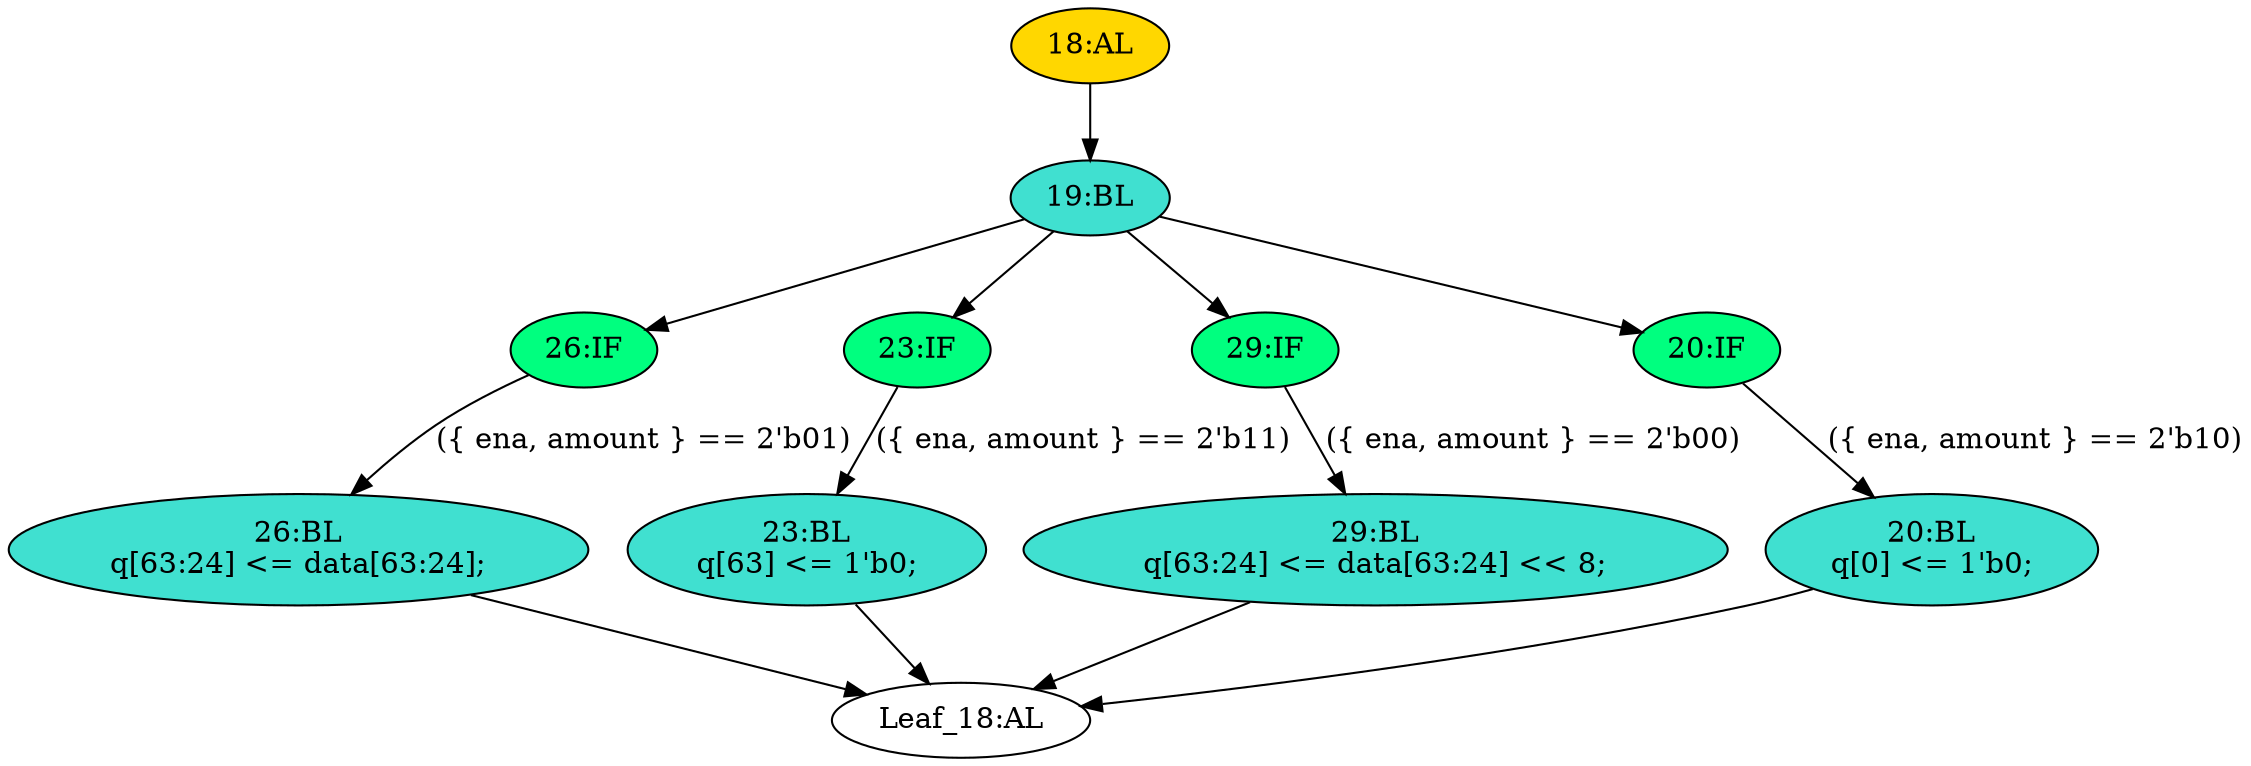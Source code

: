 strict digraph "compose( ,  )" {
	node [label="\N"];
	"20:BL"	[ast="<pyverilog.vparser.ast.Block object at 0x7f824ffe3890>",
		fillcolor=turquoise,
		label="20:BL
q[0] <= 1'b0;",
		statements="[<pyverilog.vparser.ast.NonblockingSubstitution object at 0x7f824ff8ecd0>]",
		style=filled,
		typ=Block];
	"Leaf_18:AL"	[def_var="['q']",
		label="Leaf_18:AL"];
	"20:BL" -> "Leaf_18:AL"	[cond="[]",
		lineno=None];
	"26:IF"	[ast="<pyverilog.vparser.ast.IfStatement object at 0x7f824ffe6ad0>",
		fillcolor=springgreen,
		label="26:IF",
		statements="[]",
		style=filled,
		typ=IfStatement];
	"26:BL"	[ast="<pyverilog.vparser.ast.Block object at 0x7f824ffe6290>",
		fillcolor=turquoise,
		label="26:BL
q[63:24] <= data[63:24];",
		statements="[<pyverilog.vparser.ast.NonblockingSubstitution object at 0x7f82517ff450>]",
		style=filled,
		typ=Block];
	"26:IF" -> "26:BL"	[cond="['ena', 'amount']",
		label="({ ena, amount } == 2'b01)",
		lineno=26];
	"18:AL"	[ast="<pyverilog.vparser.ast.Always object at 0x7f824fff71d0>",
		clk_sens=True,
		fillcolor=gold,
		label="18:AL",
		sens="['clk']",
		statements="[]",
		style=filled,
		typ=Always,
		use_var="['ena', 'amount', 'data']"];
	"19:BL"	[ast="<pyverilog.vparser.ast.Block object at 0x7f824ffe6650>",
		fillcolor=turquoise,
		label="19:BL",
		statements="[]",
		style=filled,
		typ=Block];
	"18:AL" -> "19:BL"	[cond="[]",
		lineno=None];
	"23:IF"	[ast="<pyverilog.vparser.ast.IfStatement object at 0x7f824fff1390>",
		fillcolor=springgreen,
		label="23:IF",
		statements="[]",
		style=filled,
		typ=IfStatement];
	"23:BL"	[ast="<pyverilog.vparser.ast.Block object at 0x7f824fffd6d0>",
		fillcolor=turquoise,
		label="23:BL
q[63] <= 1'b0;",
		statements="[<pyverilog.vparser.ast.NonblockingSubstitution object at 0x7f824fffdd10>]",
		style=filled,
		typ=Block];
	"23:IF" -> "23:BL"	[cond="['ena', 'amount']",
		label="({ ena, amount } == 2'b11)",
		lineno=23];
	"19:BL" -> "26:IF"	[cond="[]",
		lineno=None];
	"19:BL" -> "23:IF"	[cond="[]",
		lineno=None];
	"29:IF"	[ast="<pyverilog.vparser.ast.IfStatement object at 0x7f82502a0d10>",
		fillcolor=springgreen,
		label="29:IF",
		statements="[]",
		style=filled,
		typ=IfStatement];
	"19:BL" -> "29:IF"	[cond="[]",
		lineno=None];
	"20:IF"	[ast="<pyverilog.vparser.ast.IfStatement object at 0x7f824ffe3e10>",
		fillcolor=springgreen,
		label="20:IF",
		statements="[]",
		style=filled,
		typ=IfStatement];
	"19:BL" -> "20:IF"	[cond="[]",
		lineno=None];
	"29:BL"	[ast="<pyverilog.vparser.ast.Block object at 0x7f8250246550>",
		fillcolor=turquoise,
		label="29:BL
q[63:24] <= data[63:24] << 8;",
		statements="[<pyverilog.vparser.ast.NonblockingSubstitution object at 0x7f824fe98d10>]",
		style=filled,
		typ=Block];
	"29:IF" -> "29:BL"	[cond="['ena', 'amount']",
		label="({ ena, amount } == 2'b00)",
		lineno=29];
	"26:BL" -> "Leaf_18:AL"	[cond="[]",
		lineno=None];
	"20:IF" -> "20:BL"	[cond="['ena', 'amount']",
		label="({ ena, amount } == 2'b10)",
		lineno=20];
	"29:BL" -> "Leaf_18:AL"	[cond="[]",
		lineno=None];
	"23:BL" -> "Leaf_18:AL"	[cond="[]",
		lineno=None];
}
